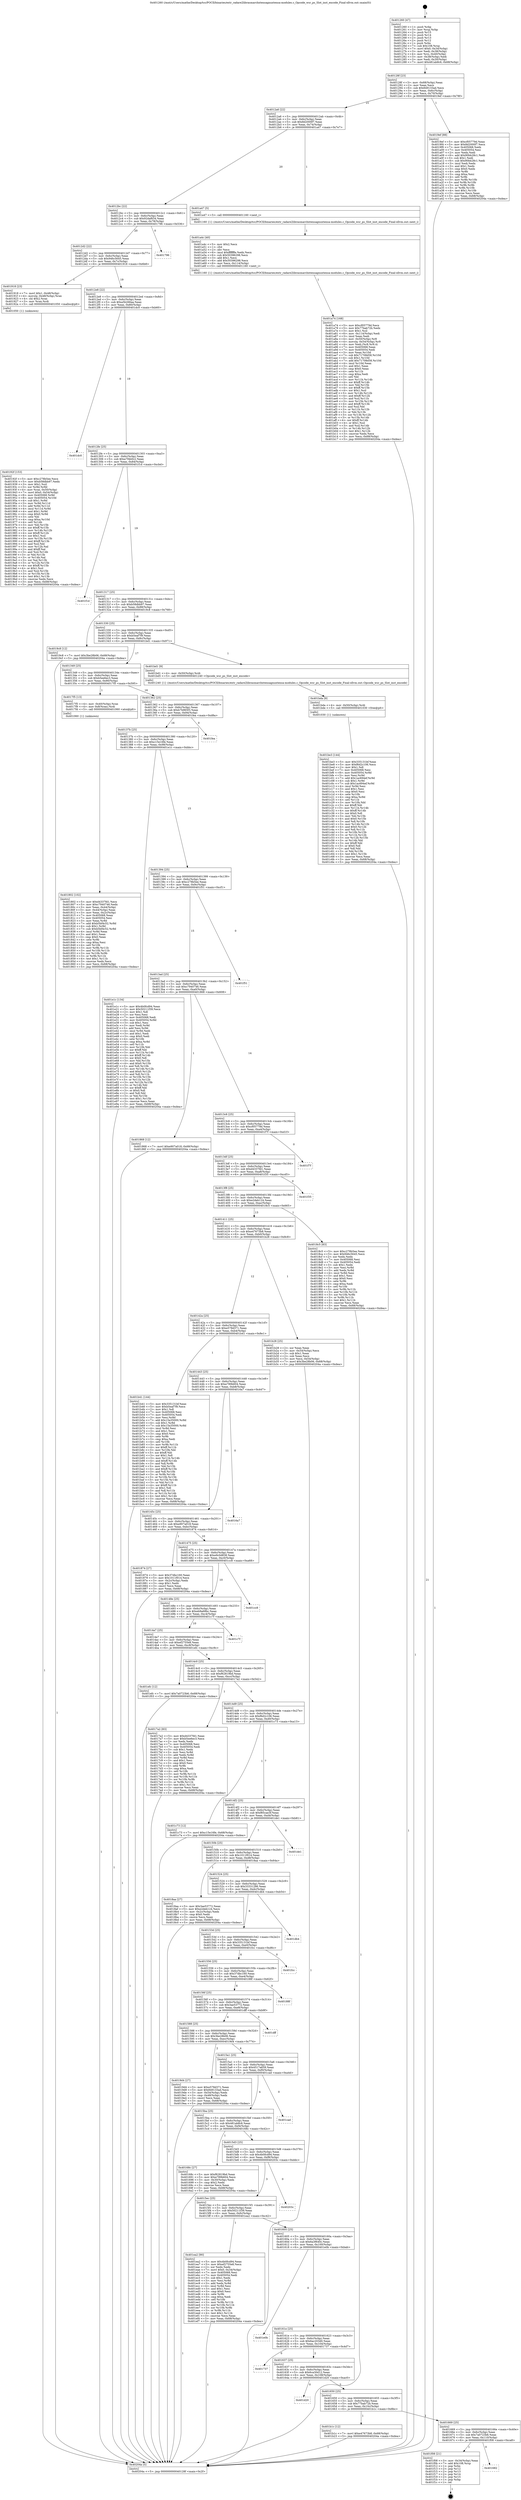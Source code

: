 digraph "0x401260" {
  label = "0x401260 (/mnt/c/Users/mathe/Desktop/tcc/POCII/binaries/extr_radare2librasmarchxtensagnuxtensa-modules.c_Opcode_wsr_ps_Slot_inst_encode_Final-ollvm.out::main(0))"
  labelloc = "t"
  node[shape=record]

  Entry [label="",width=0.3,height=0.3,shape=circle,fillcolor=black,style=filled]
  "0x40128f" [label="{
     0x40128f [23]\l
     | [instrs]\l
     &nbsp;&nbsp;0x40128f \<+3\>: mov -0x68(%rbp),%eax\l
     &nbsp;&nbsp;0x401292 \<+2\>: mov %eax,%ecx\l
     &nbsp;&nbsp;0x401294 \<+6\>: sub $0x849133ad,%ecx\l
     &nbsp;&nbsp;0x40129a \<+3\>: mov %eax,-0x6c(%rbp)\l
     &nbsp;&nbsp;0x40129d \<+3\>: mov %ecx,-0x70(%rbp)\l
     &nbsp;&nbsp;0x4012a0 \<+6\>: je 00000000004019ef \<main+0x78f\>\l
  }"]
  "0x4019ef" [label="{
     0x4019ef [88]\l
     | [instrs]\l
     &nbsp;&nbsp;0x4019ef \<+5\>: mov $0xcf05779d,%eax\l
     &nbsp;&nbsp;0x4019f4 \<+5\>: mov $0x8d2000f7,%ecx\l
     &nbsp;&nbsp;0x4019f9 \<+7\>: mov 0x405068,%edx\l
     &nbsp;&nbsp;0x401a00 \<+7\>: mov 0x405054,%esi\l
     &nbsp;&nbsp;0x401a07 \<+2\>: mov %edx,%edi\l
     &nbsp;&nbsp;0x401a09 \<+6\>: add $0x90bb28c1,%edi\l
     &nbsp;&nbsp;0x401a0f \<+3\>: sub $0x1,%edi\l
     &nbsp;&nbsp;0x401a12 \<+6\>: sub $0x90bb28c1,%edi\l
     &nbsp;&nbsp;0x401a18 \<+3\>: imul %edi,%edx\l
     &nbsp;&nbsp;0x401a1b \<+3\>: and $0x1,%edx\l
     &nbsp;&nbsp;0x401a1e \<+3\>: cmp $0x0,%edx\l
     &nbsp;&nbsp;0x401a21 \<+4\>: sete %r8b\l
     &nbsp;&nbsp;0x401a25 \<+3\>: cmp $0xa,%esi\l
     &nbsp;&nbsp;0x401a28 \<+4\>: setl %r9b\l
     &nbsp;&nbsp;0x401a2c \<+3\>: mov %r8b,%r10b\l
     &nbsp;&nbsp;0x401a2f \<+3\>: and %r9b,%r10b\l
     &nbsp;&nbsp;0x401a32 \<+3\>: xor %r9b,%r8b\l
     &nbsp;&nbsp;0x401a35 \<+3\>: or %r8b,%r10b\l
     &nbsp;&nbsp;0x401a38 \<+4\>: test $0x1,%r10b\l
     &nbsp;&nbsp;0x401a3c \<+3\>: cmovne %ecx,%eax\l
     &nbsp;&nbsp;0x401a3f \<+3\>: mov %eax,-0x68(%rbp)\l
     &nbsp;&nbsp;0x401a42 \<+5\>: jmp 000000000040204a \<main+0xdea\>\l
  }"]
  "0x4012a6" [label="{
     0x4012a6 [22]\l
     | [instrs]\l
     &nbsp;&nbsp;0x4012a6 \<+5\>: jmp 00000000004012ab \<main+0x4b\>\l
     &nbsp;&nbsp;0x4012ab \<+3\>: mov -0x6c(%rbp),%eax\l
     &nbsp;&nbsp;0x4012ae \<+5\>: sub $0x8d2000f7,%eax\l
     &nbsp;&nbsp;0x4012b3 \<+3\>: mov %eax,-0x74(%rbp)\l
     &nbsp;&nbsp;0x4012b6 \<+6\>: je 0000000000401a47 \<main+0x7e7\>\l
  }"]
  Exit [label="",width=0.3,height=0.3,shape=circle,fillcolor=black,style=filled,peripheries=2]
  "0x401a47" [label="{
     0x401a47 [5]\l
     | [instrs]\l
     &nbsp;&nbsp;0x401a47 \<+5\>: call 0000000000401160 \<next_i\>\l
     | [calls]\l
     &nbsp;&nbsp;0x401160 \{1\} (/mnt/c/Users/mathe/Desktop/tcc/POCII/binaries/extr_radare2librasmarchxtensagnuxtensa-modules.c_Opcode_wsr_ps_Slot_inst_encode_Final-ollvm.out::next_i)\l
  }"]
  "0x4012bc" [label="{
     0x4012bc [22]\l
     | [instrs]\l
     &nbsp;&nbsp;0x4012bc \<+5\>: jmp 00000000004012c1 \<main+0x61\>\l
     &nbsp;&nbsp;0x4012c1 \<+3\>: mov -0x6c(%rbp),%eax\l
     &nbsp;&nbsp;0x4012c4 \<+5\>: sub $0x92daf634,%eax\l
     &nbsp;&nbsp;0x4012c9 \<+3\>: mov %eax,-0x78(%rbp)\l
     &nbsp;&nbsp;0x4012cc \<+6\>: je 0000000000401796 \<main+0x536\>\l
  }"]
  "0x401682" [label="{
     0x401682\l
  }", style=dashed]
  "0x401796" [label="{
     0x401796\l
  }", style=dashed]
  "0x4012d2" [label="{
     0x4012d2 [22]\l
     | [instrs]\l
     &nbsp;&nbsp;0x4012d2 \<+5\>: jmp 00000000004012d7 \<main+0x77\>\l
     &nbsp;&nbsp;0x4012d7 \<+3\>: mov -0x6c(%rbp),%eax\l
     &nbsp;&nbsp;0x4012da \<+5\>: sub $0x946c5645,%eax\l
     &nbsp;&nbsp;0x4012df \<+3\>: mov %eax,-0x7c(%rbp)\l
     &nbsp;&nbsp;0x4012e2 \<+6\>: je 0000000000401918 \<main+0x6b8\>\l
  }"]
  "0x401f08" [label="{
     0x401f08 [21]\l
     | [instrs]\l
     &nbsp;&nbsp;0x401f08 \<+3\>: mov -0x34(%rbp),%eax\l
     &nbsp;&nbsp;0x401f0b \<+7\>: add $0x108,%rsp\l
     &nbsp;&nbsp;0x401f12 \<+1\>: pop %rbx\l
     &nbsp;&nbsp;0x401f13 \<+2\>: pop %r12\l
     &nbsp;&nbsp;0x401f15 \<+2\>: pop %r13\l
     &nbsp;&nbsp;0x401f17 \<+2\>: pop %r14\l
     &nbsp;&nbsp;0x401f19 \<+2\>: pop %r15\l
     &nbsp;&nbsp;0x401f1b \<+1\>: pop %rbp\l
     &nbsp;&nbsp;0x401f1c \<+1\>: ret\l
  }"]
  "0x401918" [label="{
     0x401918 [23]\l
     | [instrs]\l
     &nbsp;&nbsp;0x401918 \<+7\>: movl $0x1,-0x48(%rbp)\l
     &nbsp;&nbsp;0x40191f \<+4\>: movslq -0x48(%rbp),%rax\l
     &nbsp;&nbsp;0x401923 \<+4\>: shl $0x2,%rax\l
     &nbsp;&nbsp;0x401927 \<+3\>: mov %rax,%rdi\l
     &nbsp;&nbsp;0x40192a \<+5\>: call 0000000000401050 \<malloc@plt\>\l
     | [calls]\l
     &nbsp;&nbsp;0x401050 \{1\} (unknown)\l
  }"]
  "0x4012e8" [label="{
     0x4012e8 [22]\l
     | [instrs]\l
     &nbsp;&nbsp;0x4012e8 \<+5\>: jmp 00000000004012ed \<main+0x8d\>\l
     &nbsp;&nbsp;0x4012ed \<+3\>: mov -0x6c(%rbp),%eax\l
     &nbsp;&nbsp;0x4012f0 \<+5\>: sub $0xa5b266aa,%eax\l
     &nbsp;&nbsp;0x4012f5 \<+3\>: mov %eax,-0x80(%rbp)\l
     &nbsp;&nbsp;0x4012f8 \<+6\>: je 0000000000401dc0 \<main+0xb60\>\l
  }"]
  "0x401be3" [label="{
     0x401be3 [144]\l
     | [instrs]\l
     &nbsp;&nbsp;0x401be3 \<+5\>: mov $0x335131bf,%eax\l
     &nbsp;&nbsp;0x401be8 \<+5\>: mov $0xf6d2c106,%ecx\l
     &nbsp;&nbsp;0x401bed \<+2\>: mov $0x1,%dl\l
     &nbsp;&nbsp;0x401bef \<+7\>: mov 0x405068,%esi\l
     &nbsp;&nbsp;0x401bf6 \<+8\>: mov 0x405054,%r8d\l
     &nbsp;&nbsp;0x401bfe \<+3\>: mov %esi,%r9d\l
     &nbsp;&nbsp;0x401c01 \<+7\>: add $0x1ac694ef,%r9d\l
     &nbsp;&nbsp;0x401c08 \<+4\>: sub $0x1,%r9d\l
     &nbsp;&nbsp;0x401c0c \<+7\>: sub $0x1ac694ef,%r9d\l
     &nbsp;&nbsp;0x401c13 \<+4\>: imul %r9d,%esi\l
     &nbsp;&nbsp;0x401c17 \<+3\>: and $0x1,%esi\l
     &nbsp;&nbsp;0x401c1a \<+3\>: cmp $0x0,%esi\l
     &nbsp;&nbsp;0x401c1d \<+4\>: sete %r10b\l
     &nbsp;&nbsp;0x401c21 \<+4\>: cmp $0xa,%r8d\l
     &nbsp;&nbsp;0x401c25 \<+4\>: setl %r11b\l
     &nbsp;&nbsp;0x401c29 \<+3\>: mov %r10b,%bl\l
     &nbsp;&nbsp;0x401c2c \<+3\>: xor $0xff,%bl\l
     &nbsp;&nbsp;0x401c2f \<+3\>: mov %r11b,%r14b\l
     &nbsp;&nbsp;0x401c32 \<+4\>: xor $0xff,%r14b\l
     &nbsp;&nbsp;0x401c36 \<+3\>: xor $0x0,%dl\l
     &nbsp;&nbsp;0x401c39 \<+3\>: mov %bl,%r15b\l
     &nbsp;&nbsp;0x401c3c \<+4\>: and $0x0,%r15b\l
     &nbsp;&nbsp;0x401c40 \<+3\>: and %dl,%r10b\l
     &nbsp;&nbsp;0x401c43 \<+3\>: mov %r14b,%r12b\l
     &nbsp;&nbsp;0x401c46 \<+4\>: and $0x0,%r12b\l
     &nbsp;&nbsp;0x401c4a \<+3\>: and %dl,%r11b\l
     &nbsp;&nbsp;0x401c4d \<+3\>: or %r10b,%r15b\l
     &nbsp;&nbsp;0x401c50 \<+3\>: or %r11b,%r12b\l
     &nbsp;&nbsp;0x401c53 \<+3\>: xor %r12b,%r15b\l
     &nbsp;&nbsp;0x401c56 \<+3\>: or %r14b,%bl\l
     &nbsp;&nbsp;0x401c59 \<+3\>: xor $0xff,%bl\l
     &nbsp;&nbsp;0x401c5c \<+3\>: or $0x0,%dl\l
     &nbsp;&nbsp;0x401c5f \<+2\>: and %dl,%bl\l
     &nbsp;&nbsp;0x401c61 \<+3\>: or %bl,%r15b\l
     &nbsp;&nbsp;0x401c64 \<+4\>: test $0x1,%r15b\l
     &nbsp;&nbsp;0x401c68 \<+3\>: cmovne %ecx,%eax\l
     &nbsp;&nbsp;0x401c6b \<+3\>: mov %eax,-0x68(%rbp)\l
     &nbsp;&nbsp;0x401c6e \<+5\>: jmp 000000000040204a \<main+0xdea\>\l
  }"]
  "0x401dc0" [label="{
     0x401dc0\l
  }", style=dashed]
  "0x4012fe" [label="{
     0x4012fe [25]\l
     | [instrs]\l
     &nbsp;&nbsp;0x4012fe \<+5\>: jmp 0000000000401303 \<main+0xa3\>\l
     &nbsp;&nbsp;0x401303 \<+3\>: mov -0x6c(%rbp),%eax\l
     &nbsp;&nbsp;0x401306 \<+5\>: sub $0xa7f4b0c2,%eax\l
     &nbsp;&nbsp;0x40130b \<+6\>: mov %eax,-0x84(%rbp)\l
     &nbsp;&nbsp;0x401311 \<+6\>: je 0000000000401f1d \<main+0xcbd\>\l
  }"]
  "0x401bda" [label="{
     0x401bda [9]\l
     | [instrs]\l
     &nbsp;&nbsp;0x401bda \<+4\>: mov -0x50(%rbp),%rdi\l
     &nbsp;&nbsp;0x401bde \<+5\>: call 0000000000401030 \<free@plt\>\l
     | [calls]\l
     &nbsp;&nbsp;0x401030 \{1\} (unknown)\l
  }"]
  "0x401f1d" [label="{
     0x401f1d\l
  }", style=dashed]
  "0x401317" [label="{
     0x401317 [25]\l
     | [instrs]\l
     &nbsp;&nbsp;0x401317 \<+5\>: jmp 000000000040131c \<main+0xbc\>\l
     &nbsp;&nbsp;0x40131c \<+3\>: mov -0x6c(%rbp),%eax\l
     &nbsp;&nbsp;0x40131f \<+5\>: sub $0xb58dbb97,%eax\l
     &nbsp;&nbsp;0x401324 \<+6\>: mov %eax,-0x88(%rbp)\l
     &nbsp;&nbsp;0x40132a \<+6\>: je 00000000004019c8 \<main+0x768\>\l
  }"]
  "0x401669" [label="{
     0x401669 [25]\l
     | [instrs]\l
     &nbsp;&nbsp;0x401669 \<+5\>: jmp 000000000040166e \<main+0x40e\>\l
     &nbsp;&nbsp;0x40166e \<+3\>: mov -0x6c(%rbp),%eax\l
     &nbsp;&nbsp;0x401671 \<+5\>: sub $0x7a0723b6,%eax\l
     &nbsp;&nbsp;0x401676 \<+6\>: mov %eax,-0x110(%rbp)\l
     &nbsp;&nbsp;0x40167c \<+6\>: je 0000000000401f08 \<main+0xca8\>\l
  }"]
  "0x4019c8" [label="{
     0x4019c8 [12]\l
     | [instrs]\l
     &nbsp;&nbsp;0x4019c8 \<+7\>: movl $0x3be28b06,-0x68(%rbp)\l
     &nbsp;&nbsp;0x4019cf \<+5\>: jmp 000000000040204a \<main+0xdea\>\l
  }"]
  "0x401330" [label="{
     0x401330 [25]\l
     | [instrs]\l
     &nbsp;&nbsp;0x401330 \<+5\>: jmp 0000000000401335 \<main+0xd5\>\l
     &nbsp;&nbsp;0x401335 \<+3\>: mov -0x6c(%rbp),%eax\l
     &nbsp;&nbsp;0x401338 \<+5\>: sub $0xb5eaf7f9,%eax\l
     &nbsp;&nbsp;0x40133d \<+6\>: mov %eax,-0x8c(%rbp)\l
     &nbsp;&nbsp;0x401343 \<+6\>: je 0000000000401bd1 \<main+0x971\>\l
  }"]
  "0x401b1c" [label="{
     0x401b1c [12]\l
     | [instrs]\l
     &nbsp;&nbsp;0x401b1c \<+7\>: movl $0xe47673b8,-0x68(%rbp)\l
     &nbsp;&nbsp;0x401b23 \<+5\>: jmp 000000000040204a \<main+0xdea\>\l
  }"]
  "0x401bd1" [label="{
     0x401bd1 [9]\l
     | [instrs]\l
     &nbsp;&nbsp;0x401bd1 \<+4\>: mov -0x50(%rbp),%rdi\l
     &nbsp;&nbsp;0x401bd5 \<+5\>: call 0000000000401240 \<Opcode_wsr_ps_Slot_inst_encode\>\l
     | [calls]\l
     &nbsp;&nbsp;0x401240 \{1\} (/mnt/c/Users/mathe/Desktop/tcc/POCII/binaries/extr_radare2librasmarchxtensagnuxtensa-modules.c_Opcode_wsr_ps_Slot_inst_encode_Final-ollvm.out::Opcode_wsr_ps_Slot_inst_encode)\l
  }"]
  "0x401349" [label="{
     0x401349 [25]\l
     | [instrs]\l
     &nbsp;&nbsp;0x401349 \<+5\>: jmp 000000000040134e \<main+0xee\>\l
     &nbsp;&nbsp;0x40134e \<+3\>: mov -0x6c(%rbp),%eax\l
     &nbsp;&nbsp;0x401351 \<+5\>: sub $0xb5ee6ec3,%eax\l
     &nbsp;&nbsp;0x401356 \<+6\>: mov %eax,-0x90(%rbp)\l
     &nbsp;&nbsp;0x40135c \<+6\>: je 00000000004017f5 \<main+0x595\>\l
  }"]
  "0x401650" [label="{
     0x401650 [25]\l
     | [instrs]\l
     &nbsp;&nbsp;0x401650 \<+5\>: jmp 0000000000401655 \<main+0x3f5\>\l
     &nbsp;&nbsp;0x401655 \<+3\>: mov -0x6c(%rbp),%eax\l
     &nbsp;&nbsp;0x401658 \<+5\>: sub $0x77bab72b,%eax\l
     &nbsp;&nbsp;0x40165d \<+6\>: mov %eax,-0x10c(%rbp)\l
     &nbsp;&nbsp;0x401663 \<+6\>: je 0000000000401b1c \<main+0x8bc\>\l
  }"]
  "0x4017f5" [label="{
     0x4017f5 [13]\l
     | [instrs]\l
     &nbsp;&nbsp;0x4017f5 \<+4\>: mov -0x40(%rbp),%rax\l
     &nbsp;&nbsp;0x4017f9 \<+4\>: mov 0x8(%rax),%rdi\l
     &nbsp;&nbsp;0x4017fd \<+5\>: call 0000000000401060 \<atoi@plt\>\l
     | [calls]\l
     &nbsp;&nbsp;0x401060 \{1\} (unknown)\l
  }"]
  "0x401362" [label="{
     0x401362 [25]\l
     | [instrs]\l
     &nbsp;&nbsp;0x401362 \<+5\>: jmp 0000000000401367 \<main+0x107\>\l
     &nbsp;&nbsp;0x401367 \<+3\>: mov -0x6c(%rbp),%eax\l
     &nbsp;&nbsp;0x40136a \<+5\>: sub $0xb7b965f3,%eax\l
     &nbsp;&nbsp;0x40136f \<+6\>: mov %eax,-0x94(%rbp)\l
     &nbsp;&nbsp;0x401375 \<+6\>: je 0000000000401fea \<main+0xd8a\>\l
  }"]
  "0x401d20" [label="{
     0x401d20\l
  }", style=dashed]
  "0x401fea" [label="{
     0x401fea\l
  }", style=dashed]
  "0x40137b" [label="{
     0x40137b [25]\l
     | [instrs]\l
     &nbsp;&nbsp;0x40137b \<+5\>: jmp 0000000000401380 \<main+0x120\>\l
     &nbsp;&nbsp;0x401380 \<+3\>: mov -0x6c(%rbp),%eax\l
     &nbsp;&nbsp;0x401383 \<+5\>: sub $0xc15e16fe,%eax\l
     &nbsp;&nbsp;0x401388 \<+6\>: mov %eax,-0x98(%rbp)\l
     &nbsp;&nbsp;0x40138e \<+6\>: je 0000000000401e1c \<main+0xbbc\>\l
  }"]
  "0x401637" [label="{
     0x401637 [25]\l
     | [instrs]\l
     &nbsp;&nbsp;0x401637 \<+5\>: jmp 000000000040163c \<main+0x3dc\>\l
     &nbsp;&nbsp;0x40163c \<+3\>: mov -0x6c(%rbp),%eax\l
     &nbsp;&nbsp;0x40163f \<+5\>: sub $0x6ca30d12,%eax\l
     &nbsp;&nbsp;0x401644 \<+6\>: mov %eax,-0x108(%rbp)\l
     &nbsp;&nbsp;0x40164a \<+6\>: je 0000000000401d20 \<main+0xac0\>\l
  }"]
  "0x401e1c" [label="{
     0x401e1c [134]\l
     | [instrs]\l
     &nbsp;&nbsp;0x401e1c \<+5\>: mov $0x4b0fcd94,%eax\l
     &nbsp;&nbsp;0x401e21 \<+5\>: mov $0x50211f39,%ecx\l
     &nbsp;&nbsp;0x401e26 \<+2\>: mov $0x1,%dl\l
     &nbsp;&nbsp;0x401e28 \<+2\>: xor %esi,%esi\l
     &nbsp;&nbsp;0x401e2a \<+7\>: mov 0x405068,%edi\l
     &nbsp;&nbsp;0x401e31 \<+8\>: mov 0x405054,%r8d\l
     &nbsp;&nbsp;0x401e39 \<+3\>: sub $0x1,%esi\l
     &nbsp;&nbsp;0x401e3c \<+3\>: mov %edi,%r9d\l
     &nbsp;&nbsp;0x401e3f \<+3\>: add %esi,%r9d\l
     &nbsp;&nbsp;0x401e42 \<+4\>: imul %r9d,%edi\l
     &nbsp;&nbsp;0x401e46 \<+3\>: and $0x1,%edi\l
     &nbsp;&nbsp;0x401e49 \<+3\>: cmp $0x0,%edi\l
     &nbsp;&nbsp;0x401e4c \<+4\>: sete %r10b\l
     &nbsp;&nbsp;0x401e50 \<+4\>: cmp $0xa,%r8d\l
     &nbsp;&nbsp;0x401e54 \<+4\>: setl %r11b\l
     &nbsp;&nbsp;0x401e58 \<+3\>: mov %r10b,%bl\l
     &nbsp;&nbsp;0x401e5b \<+3\>: xor $0xff,%bl\l
     &nbsp;&nbsp;0x401e5e \<+3\>: mov %r11b,%r14b\l
     &nbsp;&nbsp;0x401e61 \<+4\>: xor $0xff,%r14b\l
     &nbsp;&nbsp;0x401e65 \<+3\>: xor $0x0,%dl\l
     &nbsp;&nbsp;0x401e68 \<+3\>: mov %bl,%r15b\l
     &nbsp;&nbsp;0x401e6b \<+4\>: and $0x0,%r15b\l
     &nbsp;&nbsp;0x401e6f \<+3\>: and %dl,%r10b\l
     &nbsp;&nbsp;0x401e72 \<+3\>: mov %r14b,%r12b\l
     &nbsp;&nbsp;0x401e75 \<+4\>: and $0x0,%r12b\l
     &nbsp;&nbsp;0x401e79 \<+3\>: and %dl,%r11b\l
     &nbsp;&nbsp;0x401e7c \<+3\>: or %r10b,%r15b\l
     &nbsp;&nbsp;0x401e7f \<+3\>: or %r11b,%r12b\l
     &nbsp;&nbsp;0x401e82 \<+3\>: xor %r12b,%r15b\l
     &nbsp;&nbsp;0x401e85 \<+3\>: or %r14b,%bl\l
     &nbsp;&nbsp;0x401e88 \<+3\>: xor $0xff,%bl\l
     &nbsp;&nbsp;0x401e8b \<+3\>: or $0x0,%dl\l
     &nbsp;&nbsp;0x401e8e \<+2\>: and %dl,%bl\l
     &nbsp;&nbsp;0x401e90 \<+3\>: or %bl,%r15b\l
     &nbsp;&nbsp;0x401e93 \<+4\>: test $0x1,%r15b\l
     &nbsp;&nbsp;0x401e97 \<+3\>: cmovne %ecx,%eax\l
     &nbsp;&nbsp;0x401e9a \<+3\>: mov %eax,-0x68(%rbp)\l
     &nbsp;&nbsp;0x401e9d \<+5\>: jmp 000000000040204a \<main+0xdea\>\l
  }"]
  "0x401394" [label="{
     0x401394 [25]\l
     | [instrs]\l
     &nbsp;&nbsp;0x401394 \<+5\>: jmp 0000000000401399 \<main+0x139\>\l
     &nbsp;&nbsp;0x401399 \<+3\>: mov -0x6c(%rbp),%eax\l
     &nbsp;&nbsp;0x40139c \<+5\>: sub $0xc278b5ee,%eax\l
     &nbsp;&nbsp;0x4013a1 \<+6\>: mov %eax,-0x9c(%rbp)\l
     &nbsp;&nbsp;0x4013a7 \<+6\>: je 0000000000401f51 \<main+0xcf1\>\l
  }"]
  "0x401737" [label="{
     0x401737\l
  }", style=dashed]
  "0x401f51" [label="{
     0x401f51\l
  }", style=dashed]
  "0x4013ad" [label="{
     0x4013ad [25]\l
     | [instrs]\l
     &nbsp;&nbsp;0x4013ad \<+5\>: jmp 00000000004013b2 \<main+0x152\>\l
     &nbsp;&nbsp;0x4013b2 \<+3\>: mov -0x6c(%rbp),%eax\l
     &nbsp;&nbsp;0x4013b5 \<+5\>: sub $0xc7940746,%eax\l
     &nbsp;&nbsp;0x4013ba \<+6\>: mov %eax,-0xa0(%rbp)\l
     &nbsp;&nbsp;0x4013c0 \<+6\>: je 0000000000401868 \<main+0x608\>\l
  }"]
  "0x40161e" [label="{
     0x40161e [25]\l
     | [instrs]\l
     &nbsp;&nbsp;0x40161e \<+5\>: jmp 0000000000401623 \<main+0x3c3\>\l
     &nbsp;&nbsp;0x401623 \<+3\>: mov -0x6c(%rbp),%eax\l
     &nbsp;&nbsp;0x401626 \<+5\>: sub $0x6ac203d0,%eax\l
     &nbsp;&nbsp;0x40162b \<+6\>: mov %eax,-0x104(%rbp)\l
     &nbsp;&nbsp;0x401631 \<+6\>: je 0000000000401737 \<main+0x4d7\>\l
  }"]
  "0x401868" [label="{
     0x401868 [12]\l
     | [instrs]\l
     &nbsp;&nbsp;0x401868 \<+7\>: movl $0xe907a018,-0x68(%rbp)\l
     &nbsp;&nbsp;0x40186f \<+5\>: jmp 000000000040204a \<main+0xdea\>\l
  }"]
  "0x4013c6" [label="{
     0x4013c6 [25]\l
     | [instrs]\l
     &nbsp;&nbsp;0x4013c6 \<+5\>: jmp 00000000004013cb \<main+0x16b\>\l
     &nbsp;&nbsp;0x4013cb \<+3\>: mov -0x6c(%rbp),%eax\l
     &nbsp;&nbsp;0x4013ce \<+5\>: sub $0xcf05779d,%eax\l
     &nbsp;&nbsp;0x4013d3 \<+6\>: mov %eax,-0xa4(%rbp)\l
     &nbsp;&nbsp;0x4013d9 \<+6\>: je 0000000000401f7f \<main+0xd1f\>\l
  }"]
  "0x401e0b" [label="{
     0x401e0b\l
  }", style=dashed]
  "0x401f7f" [label="{
     0x401f7f\l
  }", style=dashed]
  "0x4013df" [label="{
     0x4013df [25]\l
     | [instrs]\l
     &nbsp;&nbsp;0x4013df \<+5\>: jmp 00000000004013e4 \<main+0x184\>\l
     &nbsp;&nbsp;0x4013e4 \<+3\>: mov -0x6c(%rbp),%eax\l
     &nbsp;&nbsp;0x4013e7 \<+5\>: sub $0xd4337fd1,%eax\l
     &nbsp;&nbsp;0x4013ec \<+6\>: mov %eax,-0xa8(%rbp)\l
     &nbsp;&nbsp;0x4013f2 \<+6\>: je 0000000000401f35 \<main+0xcd5\>\l
  }"]
  "0x401605" [label="{
     0x401605 [25]\l
     | [instrs]\l
     &nbsp;&nbsp;0x401605 \<+5\>: jmp 000000000040160a \<main+0x3aa\>\l
     &nbsp;&nbsp;0x40160a \<+3\>: mov -0x6c(%rbp),%eax\l
     &nbsp;&nbsp;0x40160d \<+5\>: sub $0x6a3f640c,%eax\l
     &nbsp;&nbsp;0x401612 \<+6\>: mov %eax,-0x100(%rbp)\l
     &nbsp;&nbsp;0x401618 \<+6\>: je 0000000000401e0b \<main+0xbab\>\l
  }"]
  "0x401f35" [label="{
     0x401f35\l
  }", style=dashed]
  "0x4013f8" [label="{
     0x4013f8 [25]\l
     | [instrs]\l
     &nbsp;&nbsp;0x4013f8 \<+5\>: jmp 00000000004013fd \<main+0x19d\>\l
     &nbsp;&nbsp;0x4013fd \<+3\>: mov -0x6c(%rbp),%eax\l
     &nbsp;&nbsp;0x401400 \<+5\>: sub $0xe2deb124,%eax\l
     &nbsp;&nbsp;0x401405 \<+6\>: mov %eax,-0xac(%rbp)\l
     &nbsp;&nbsp;0x40140b \<+6\>: je 00000000004018c5 \<main+0x665\>\l
  }"]
  "0x401ea2" [label="{
     0x401ea2 [90]\l
     | [instrs]\l
     &nbsp;&nbsp;0x401ea2 \<+5\>: mov $0x4b0fcd94,%eax\l
     &nbsp;&nbsp;0x401ea7 \<+5\>: mov $0xef2755e8,%ecx\l
     &nbsp;&nbsp;0x401eac \<+2\>: xor %edx,%edx\l
     &nbsp;&nbsp;0x401eae \<+7\>: movl $0x0,-0x34(%rbp)\l
     &nbsp;&nbsp;0x401eb5 \<+7\>: mov 0x405068,%esi\l
     &nbsp;&nbsp;0x401ebc \<+7\>: mov 0x405054,%edi\l
     &nbsp;&nbsp;0x401ec3 \<+3\>: sub $0x1,%edx\l
     &nbsp;&nbsp;0x401ec6 \<+3\>: mov %esi,%r8d\l
     &nbsp;&nbsp;0x401ec9 \<+3\>: add %edx,%r8d\l
     &nbsp;&nbsp;0x401ecc \<+4\>: imul %r8d,%esi\l
     &nbsp;&nbsp;0x401ed0 \<+3\>: and $0x1,%esi\l
     &nbsp;&nbsp;0x401ed3 \<+3\>: cmp $0x0,%esi\l
     &nbsp;&nbsp;0x401ed6 \<+4\>: sete %r9b\l
     &nbsp;&nbsp;0x401eda \<+3\>: cmp $0xa,%edi\l
     &nbsp;&nbsp;0x401edd \<+4\>: setl %r10b\l
     &nbsp;&nbsp;0x401ee1 \<+3\>: mov %r9b,%r11b\l
     &nbsp;&nbsp;0x401ee4 \<+3\>: and %r10b,%r11b\l
     &nbsp;&nbsp;0x401ee7 \<+3\>: xor %r10b,%r9b\l
     &nbsp;&nbsp;0x401eea \<+3\>: or %r9b,%r11b\l
     &nbsp;&nbsp;0x401eed \<+4\>: test $0x1,%r11b\l
     &nbsp;&nbsp;0x401ef1 \<+3\>: cmovne %ecx,%eax\l
     &nbsp;&nbsp;0x401ef4 \<+3\>: mov %eax,-0x68(%rbp)\l
     &nbsp;&nbsp;0x401ef7 \<+5\>: jmp 000000000040204a \<main+0xdea\>\l
  }"]
  "0x4018c5" [label="{
     0x4018c5 [83]\l
     | [instrs]\l
     &nbsp;&nbsp;0x4018c5 \<+5\>: mov $0xc278b5ee,%eax\l
     &nbsp;&nbsp;0x4018ca \<+5\>: mov $0x946c5645,%ecx\l
     &nbsp;&nbsp;0x4018cf \<+2\>: xor %edx,%edx\l
     &nbsp;&nbsp;0x4018d1 \<+7\>: mov 0x405068,%esi\l
     &nbsp;&nbsp;0x4018d8 \<+7\>: mov 0x405054,%edi\l
     &nbsp;&nbsp;0x4018df \<+3\>: sub $0x1,%edx\l
     &nbsp;&nbsp;0x4018e2 \<+3\>: mov %esi,%r8d\l
     &nbsp;&nbsp;0x4018e5 \<+3\>: add %edx,%r8d\l
     &nbsp;&nbsp;0x4018e8 \<+4\>: imul %r8d,%esi\l
     &nbsp;&nbsp;0x4018ec \<+3\>: and $0x1,%esi\l
     &nbsp;&nbsp;0x4018ef \<+3\>: cmp $0x0,%esi\l
     &nbsp;&nbsp;0x4018f2 \<+4\>: sete %r9b\l
     &nbsp;&nbsp;0x4018f6 \<+3\>: cmp $0xa,%edi\l
     &nbsp;&nbsp;0x4018f9 \<+4\>: setl %r10b\l
     &nbsp;&nbsp;0x4018fd \<+3\>: mov %r9b,%r11b\l
     &nbsp;&nbsp;0x401900 \<+3\>: and %r10b,%r11b\l
     &nbsp;&nbsp;0x401903 \<+3\>: xor %r10b,%r9b\l
     &nbsp;&nbsp;0x401906 \<+3\>: or %r9b,%r11b\l
     &nbsp;&nbsp;0x401909 \<+4\>: test $0x1,%r11b\l
     &nbsp;&nbsp;0x40190d \<+3\>: cmovne %ecx,%eax\l
     &nbsp;&nbsp;0x401910 \<+3\>: mov %eax,-0x68(%rbp)\l
     &nbsp;&nbsp;0x401913 \<+5\>: jmp 000000000040204a \<main+0xdea\>\l
  }"]
  "0x401411" [label="{
     0x401411 [25]\l
     | [instrs]\l
     &nbsp;&nbsp;0x401411 \<+5\>: jmp 0000000000401416 \<main+0x1b6\>\l
     &nbsp;&nbsp;0x401416 \<+3\>: mov -0x6c(%rbp),%eax\l
     &nbsp;&nbsp;0x401419 \<+5\>: sub $0xe47673b8,%eax\l
     &nbsp;&nbsp;0x40141e \<+6\>: mov %eax,-0xb0(%rbp)\l
     &nbsp;&nbsp;0x401424 \<+6\>: je 0000000000401b28 \<main+0x8c8\>\l
  }"]
  "0x4015ec" [label="{
     0x4015ec [25]\l
     | [instrs]\l
     &nbsp;&nbsp;0x4015ec \<+5\>: jmp 00000000004015f1 \<main+0x391\>\l
     &nbsp;&nbsp;0x4015f1 \<+3\>: mov -0x6c(%rbp),%eax\l
     &nbsp;&nbsp;0x4015f4 \<+5\>: sub $0x50211f39,%eax\l
     &nbsp;&nbsp;0x4015f9 \<+6\>: mov %eax,-0xfc(%rbp)\l
     &nbsp;&nbsp;0x4015ff \<+6\>: je 0000000000401ea2 \<main+0xc42\>\l
  }"]
  "0x401b28" [label="{
     0x401b28 [25]\l
     | [instrs]\l
     &nbsp;&nbsp;0x401b28 \<+2\>: xor %eax,%eax\l
     &nbsp;&nbsp;0x401b2a \<+3\>: mov -0x54(%rbp),%ecx\l
     &nbsp;&nbsp;0x401b2d \<+3\>: sub $0x1,%eax\l
     &nbsp;&nbsp;0x401b30 \<+2\>: sub %eax,%ecx\l
     &nbsp;&nbsp;0x401b32 \<+3\>: mov %ecx,-0x54(%rbp)\l
     &nbsp;&nbsp;0x401b35 \<+7\>: movl $0x3be28b06,-0x68(%rbp)\l
     &nbsp;&nbsp;0x401b3c \<+5\>: jmp 000000000040204a \<main+0xdea\>\l
  }"]
  "0x40142a" [label="{
     0x40142a [25]\l
     | [instrs]\l
     &nbsp;&nbsp;0x40142a \<+5\>: jmp 000000000040142f \<main+0x1cf\>\l
     &nbsp;&nbsp;0x40142f \<+3\>: mov -0x6c(%rbp),%eax\l
     &nbsp;&nbsp;0x401432 \<+5\>: sub $0xe578d371,%eax\l
     &nbsp;&nbsp;0x401437 \<+6\>: mov %eax,-0xb4(%rbp)\l
     &nbsp;&nbsp;0x40143d \<+6\>: je 0000000000401b41 \<main+0x8e1\>\l
  }"]
  "0x40203c" [label="{
     0x40203c\l
  }", style=dashed]
  "0x401b41" [label="{
     0x401b41 [144]\l
     | [instrs]\l
     &nbsp;&nbsp;0x401b41 \<+5\>: mov $0x335131bf,%eax\l
     &nbsp;&nbsp;0x401b46 \<+5\>: mov $0xb5eaf7f9,%ecx\l
     &nbsp;&nbsp;0x401b4b \<+2\>: mov $0x1,%dl\l
     &nbsp;&nbsp;0x401b4d \<+7\>: mov 0x405068,%esi\l
     &nbsp;&nbsp;0x401b54 \<+7\>: mov 0x405054,%edi\l
     &nbsp;&nbsp;0x401b5b \<+3\>: mov %esi,%r8d\l
     &nbsp;&nbsp;0x401b5e \<+7\>: add $0x15a35000,%r8d\l
     &nbsp;&nbsp;0x401b65 \<+4\>: sub $0x1,%r8d\l
     &nbsp;&nbsp;0x401b69 \<+7\>: sub $0x15a35000,%r8d\l
     &nbsp;&nbsp;0x401b70 \<+4\>: imul %r8d,%esi\l
     &nbsp;&nbsp;0x401b74 \<+3\>: and $0x1,%esi\l
     &nbsp;&nbsp;0x401b77 \<+3\>: cmp $0x0,%esi\l
     &nbsp;&nbsp;0x401b7a \<+4\>: sete %r9b\l
     &nbsp;&nbsp;0x401b7e \<+3\>: cmp $0xa,%edi\l
     &nbsp;&nbsp;0x401b81 \<+4\>: setl %r10b\l
     &nbsp;&nbsp;0x401b85 \<+3\>: mov %r9b,%r11b\l
     &nbsp;&nbsp;0x401b88 \<+4\>: xor $0xff,%r11b\l
     &nbsp;&nbsp;0x401b8c \<+3\>: mov %r10b,%bl\l
     &nbsp;&nbsp;0x401b8f \<+3\>: xor $0xff,%bl\l
     &nbsp;&nbsp;0x401b92 \<+3\>: xor $0x1,%dl\l
     &nbsp;&nbsp;0x401b95 \<+3\>: mov %r11b,%r14b\l
     &nbsp;&nbsp;0x401b98 \<+4\>: and $0xff,%r14b\l
     &nbsp;&nbsp;0x401b9c \<+3\>: and %dl,%r9b\l
     &nbsp;&nbsp;0x401b9f \<+3\>: mov %bl,%r15b\l
     &nbsp;&nbsp;0x401ba2 \<+4\>: and $0xff,%r15b\l
     &nbsp;&nbsp;0x401ba6 \<+3\>: and %dl,%r10b\l
     &nbsp;&nbsp;0x401ba9 \<+3\>: or %r9b,%r14b\l
     &nbsp;&nbsp;0x401bac \<+3\>: or %r10b,%r15b\l
     &nbsp;&nbsp;0x401baf \<+3\>: xor %r15b,%r14b\l
     &nbsp;&nbsp;0x401bb2 \<+3\>: or %bl,%r11b\l
     &nbsp;&nbsp;0x401bb5 \<+4\>: xor $0xff,%r11b\l
     &nbsp;&nbsp;0x401bb9 \<+3\>: or $0x1,%dl\l
     &nbsp;&nbsp;0x401bbc \<+3\>: and %dl,%r11b\l
     &nbsp;&nbsp;0x401bbf \<+3\>: or %r11b,%r14b\l
     &nbsp;&nbsp;0x401bc2 \<+4\>: test $0x1,%r14b\l
     &nbsp;&nbsp;0x401bc6 \<+3\>: cmovne %ecx,%eax\l
     &nbsp;&nbsp;0x401bc9 \<+3\>: mov %eax,-0x68(%rbp)\l
     &nbsp;&nbsp;0x401bcc \<+5\>: jmp 000000000040204a \<main+0xdea\>\l
  }"]
  "0x401443" [label="{
     0x401443 [25]\l
     | [instrs]\l
     &nbsp;&nbsp;0x401443 \<+5\>: jmp 0000000000401448 \<main+0x1e8\>\l
     &nbsp;&nbsp;0x401448 \<+3\>: mov -0x6c(%rbp),%eax\l
     &nbsp;&nbsp;0x40144b \<+5\>: sub $0xe789b604,%eax\l
     &nbsp;&nbsp;0x401450 \<+6\>: mov %eax,-0xb8(%rbp)\l
     &nbsp;&nbsp;0x401456 \<+6\>: je 00000000004016a7 \<main+0x447\>\l
  }"]
  "0x401a74" [label="{
     0x401a74 [168]\l
     | [instrs]\l
     &nbsp;&nbsp;0x401a74 \<+5\>: mov $0xcf05779d,%ecx\l
     &nbsp;&nbsp;0x401a79 \<+5\>: mov $0x77bab72b,%edx\l
     &nbsp;&nbsp;0x401a7e \<+3\>: mov $0x1,%sil\l
     &nbsp;&nbsp;0x401a81 \<+6\>: mov -0x114(%rbp),%edi\l
     &nbsp;&nbsp;0x401a87 \<+3\>: imul %eax,%edi\l
     &nbsp;&nbsp;0x401a8a \<+4\>: mov -0x50(%rbp),%r8\l
     &nbsp;&nbsp;0x401a8e \<+4\>: movslq -0x54(%rbp),%r9\l
     &nbsp;&nbsp;0x401a92 \<+4\>: mov %edi,(%r8,%r9,4)\l
     &nbsp;&nbsp;0x401a96 \<+7\>: mov 0x405068,%eax\l
     &nbsp;&nbsp;0x401a9d \<+7\>: mov 0x405054,%edi\l
     &nbsp;&nbsp;0x401aa4 \<+3\>: mov %eax,%r10d\l
     &nbsp;&nbsp;0x401aa7 \<+7\>: sub $0x71708d58,%r10d\l
     &nbsp;&nbsp;0x401aae \<+4\>: sub $0x1,%r10d\l
     &nbsp;&nbsp;0x401ab2 \<+7\>: add $0x71708d58,%r10d\l
     &nbsp;&nbsp;0x401ab9 \<+4\>: imul %r10d,%eax\l
     &nbsp;&nbsp;0x401abd \<+3\>: and $0x1,%eax\l
     &nbsp;&nbsp;0x401ac0 \<+3\>: cmp $0x0,%eax\l
     &nbsp;&nbsp;0x401ac3 \<+4\>: sete %r11b\l
     &nbsp;&nbsp;0x401ac7 \<+3\>: cmp $0xa,%edi\l
     &nbsp;&nbsp;0x401aca \<+3\>: setl %bl\l
     &nbsp;&nbsp;0x401acd \<+3\>: mov %r11b,%r14b\l
     &nbsp;&nbsp;0x401ad0 \<+4\>: xor $0xff,%r14b\l
     &nbsp;&nbsp;0x401ad4 \<+3\>: mov %bl,%r15b\l
     &nbsp;&nbsp;0x401ad7 \<+4\>: xor $0xff,%r15b\l
     &nbsp;&nbsp;0x401adb \<+4\>: xor $0x1,%sil\l
     &nbsp;&nbsp;0x401adf \<+3\>: mov %r14b,%r12b\l
     &nbsp;&nbsp;0x401ae2 \<+4\>: and $0xff,%r12b\l
     &nbsp;&nbsp;0x401ae6 \<+3\>: and %sil,%r11b\l
     &nbsp;&nbsp;0x401ae9 \<+3\>: mov %r15b,%r13b\l
     &nbsp;&nbsp;0x401aec \<+4\>: and $0xff,%r13b\l
     &nbsp;&nbsp;0x401af0 \<+3\>: and %sil,%bl\l
     &nbsp;&nbsp;0x401af3 \<+3\>: or %r11b,%r12b\l
     &nbsp;&nbsp;0x401af6 \<+3\>: or %bl,%r13b\l
     &nbsp;&nbsp;0x401af9 \<+3\>: xor %r13b,%r12b\l
     &nbsp;&nbsp;0x401afc \<+3\>: or %r15b,%r14b\l
     &nbsp;&nbsp;0x401aff \<+4\>: xor $0xff,%r14b\l
     &nbsp;&nbsp;0x401b03 \<+4\>: or $0x1,%sil\l
     &nbsp;&nbsp;0x401b07 \<+3\>: and %sil,%r14b\l
     &nbsp;&nbsp;0x401b0a \<+3\>: or %r14b,%r12b\l
     &nbsp;&nbsp;0x401b0d \<+4\>: test $0x1,%r12b\l
     &nbsp;&nbsp;0x401b11 \<+3\>: cmovne %edx,%ecx\l
     &nbsp;&nbsp;0x401b14 \<+3\>: mov %ecx,-0x68(%rbp)\l
     &nbsp;&nbsp;0x401b17 \<+5\>: jmp 000000000040204a \<main+0xdea\>\l
  }"]
  "0x4016a7" [label="{
     0x4016a7\l
  }", style=dashed]
  "0x40145c" [label="{
     0x40145c [25]\l
     | [instrs]\l
     &nbsp;&nbsp;0x40145c \<+5\>: jmp 0000000000401461 \<main+0x201\>\l
     &nbsp;&nbsp;0x401461 \<+3\>: mov -0x6c(%rbp),%eax\l
     &nbsp;&nbsp;0x401464 \<+5\>: sub $0xe907a018,%eax\l
     &nbsp;&nbsp;0x401469 \<+6\>: mov %eax,-0xbc(%rbp)\l
     &nbsp;&nbsp;0x40146f \<+6\>: je 0000000000401874 \<main+0x614\>\l
  }"]
  "0x401a4c" [label="{
     0x401a4c [40]\l
     | [instrs]\l
     &nbsp;&nbsp;0x401a4c \<+5\>: mov $0x2,%ecx\l
     &nbsp;&nbsp;0x401a51 \<+1\>: cltd\l
     &nbsp;&nbsp;0x401a52 \<+2\>: idiv %ecx\l
     &nbsp;&nbsp;0x401a54 \<+6\>: imul $0xfffffffe,%edx,%ecx\l
     &nbsp;&nbsp;0x401a5a \<+6\>: sub $0x50396298,%ecx\l
     &nbsp;&nbsp;0x401a60 \<+3\>: add $0x1,%ecx\l
     &nbsp;&nbsp;0x401a63 \<+6\>: add $0x50396298,%ecx\l
     &nbsp;&nbsp;0x401a69 \<+6\>: mov %ecx,-0x114(%rbp)\l
     &nbsp;&nbsp;0x401a6f \<+5\>: call 0000000000401160 \<next_i\>\l
     | [calls]\l
     &nbsp;&nbsp;0x401160 \{1\} (/mnt/c/Users/mathe/Desktop/tcc/POCII/binaries/extr_radare2librasmarchxtensagnuxtensa-modules.c_Opcode_wsr_ps_Slot_inst_encode_Final-ollvm.out::next_i)\l
  }"]
  "0x401874" [label="{
     0x401874 [27]\l
     | [instrs]\l
     &nbsp;&nbsp;0x401874 \<+5\>: mov $0x37dbc160,%eax\l
     &nbsp;&nbsp;0x401879 \<+5\>: mov $0x1011f014,%ecx\l
     &nbsp;&nbsp;0x40187e \<+3\>: mov -0x2c(%rbp),%edx\l
     &nbsp;&nbsp;0x401881 \<+3\>: cmp $0x1,%edx\l
     &nbsp;&nbsp;0x401884 \<+3\>: cmovl %ecx,%eax\l
     &nbsp;&nbsp;0x401887 \<+3\>: mov %eax,-0x68(%rbp)\l
     &nbsp;&nbsp;0x40188a \<+5\>: jmp 000000000040204a \<main+0xdea\>\l
  }"]
  "0x401475" [label="{
     0x401475 [25]\l
     | [instrs]\l
     &nbsp;&nbsp;0x401475 \<+5\>: jmp 000000000040147a \<main+0x21a\>\l
     &nbsp;&nbsp;0x40147a \<+3\>: mov -0x6c(%rbp),%eax\l
     &nbsp;&nbsp;0x40147d \<+5\>: sub $0xe9c0d838,%eax\l
     &nbsp;&nbsp;0x401482 \<+6\>: mov %eax,-0xc0(%rbp)\l
     &nbsp;&nbsp;0x401488 \<+6\>: je 0000000000401cc8 \<main+0xa68\>\l
  }"]
  "0x40192f" [label="{
     0x40192f [153]\l
     | [instrs]\l
     &nbsp;&nbsp;0x40192f \<+5\>: mov $0xc278b5ee,%ecx\l
     &nbsp;&nbsp;0x401934 \<+5\>: mov $0xb58dbb97,%edx\l
     &nbsp;&nbsp;0x401939 \<+3\>: mov $0x1,%sil\l
     &nbsp;&nbsp;0x40193c \<+3\>: xor %r8d,%r8d\l
     &nbsp;&nbsp;0x40193f \<+4\>: mov %rax,-0x50(%rbp)\l
     &nbsp;&nbsp;0x401943 \<+7\>: movl $0x0,-0x54(%rbp)\l
     &nbsp;&nbsp;0x40194a \<+8\>: mov 0x405068,%r9d\l
     &nbsp;&nbsp;0x401952 \<+8\>: mov 0x405054,%r10d\l
     &nbsp;&nbsp;0x40195a \<+4\>: sub $0x1,%r8d\l
     &nbsp;&nbsp;0x40195e \<+3\>: mov %r9d,%r11d\l
     &nbsp;&nbsp;0x401961 \<+3\>: add %r8d,%r11d\l
     &nbsp;&nbsp;0x401964 \<+4\>: imul %r11d,%r9d\l
     &nbsp;&nbsp;0x401968 \<+4\>: and $0x1,%r9d\l
     &nbsp;&nbsp;0x40196c \<+4\>: cmp $0x0,%r9d\l
     &nbsp;&nbsp;0x401970 \<+3\>: sete %bl\l
     &nbsp;&nbsp;0x401973 \<+4\>: cmp $0xa,%r10d\l
     &nbsp;&nbsp;0x401977 \<+4\>: setl %r14b\l
     &nbsp;&nbsp;0x40197b \<+3\>: mov %bl,%r15b\l
     &nbsp;&nbsp;0x40197e \<+4\>: xor $0xff,%r15b\l
     &nbsp;&nbsp;0x401982 \<+3\>: mov %r14b,%r12b\l
     &nbsp;&nbsp;0x401985 \<+4\>: xor $0xff,%r12b\l
     &nbsp;&nbsp;0x401989 \<+4\>: xor $0x1,%sil\l
     &nbsp;&nbsp;0x40198d \<+3\>: mov %r15b,%r13b\l
     &nbsp;&nbsp;0x401990 \<+4\>: and $0xff,%r13b\l
     &nbsp;&nbsp;0x401994 \<+3\>: and %sil,%bl\l
     &nbsp;&nbsp;0x401997 \<+3\>: mov %r12b,%al\l
     &nbsp;&nbsp;0x40199a \<+2\>: and $0xff,%al\l
     &nbsp;&nbsp;0x40199c \<+3\>: and %sil,%r14b\l
     &nbsp;&nbsp;0x40199f \<+3\>: or %bl,%r13b\l
     &nbsp;&nbsp;0x4019a2 \<+3\>: or %r14b,%al\l
     &nbsp;&nbsp;0x4019a5 \<+3\>: xor %al,%r13b\l
     &nbsp;&nbsp;0x4019a8 \<+3\>: or %r12b,%r15b\l
     &nbsp;&nbsp;0x4019ab \<+4\>: xor $0xff,%r15b\l
     &nbsp;&nbsp;0x4019af \<+4\>: or $0x1,%sil\l
     &nbsp;&nbsp;0x4019b3 \<+3\>: and %sil,%r15b\l
     &nbsp;&nbsp;0x4019b6 \<+3\>: or %r15b,%r13b\l
     &nbsp;&nbsp;0x4019b9 \<+4\>: test $0x1,%r13b\l
     &nbsp;&nbsp;0x4019bd \<+3\>: cmovne %edx,%ecx\l
     &nbsp;&nbsp;0x4019c0 \<+3\>: mov %ecx,-0x68(%rbp)\l
     &nbsp;&nbsp;0x4019c3 \<+5\>: jmp 000000000040204a \<main+0xdea\>\l
  }"]
  "0x401cc8" [label="{
     0x401cc8\l
  }", style=dashed]
  "0x40148e" [label="{
     0x40148e [25]\l
     | [instrs]\l
     &nbsp;&nbsp;0x40148e \<+5\>: jmp 0000000000401493 \<main+0x233\>\l
     &nbsp;&nbsp;0x401493 \<+3\>: mov -0x6c(%rbp),%eax\l
     &nbsp;&nbsp;0x401496 \<+5\>: sub $0xeb9a68bc,%eax\l
     &nbsp;&nbsp;0x40149b \<+6\>: mov %eax,-0xc4(%rbp)\l
     &nbsp;&nbsp;0x4014a1 \<+6\>: je 0000000000401c7f \<main+0xa1f\>\l
  }"]
  "0x401802" [label="{
     0x401802 [102]\l
     | [instrs]\l
     &nbsp;&nbsp;0x401802 \<+5\>: mov $0xd4337fd1,%ecx\l
     &nbsp;&nbsp;0x401807 \<+5\>: mov $0xc7940746,%edx\l
     &nbsp;&nbsp;0x40180c \<+3\>: mov %eax,-0x44(%rbp)\l
     &nbsp;&nbsp;0x40180f \<+3\>: mov -0x44(%rbp),%eax\l
     &nbsp;&nbsp;0x401812 \<+3\>: mov %eax,-0x2c(%rbp)\l
     &nbsp;&nbsp;0x401815 \<+7\>: mov 0x405068,%eax\l
     &nbsp;&nbsp;0x40181c \<+7\>: mov 0x405054,%esi\l
     &nbsp;&nbsp;0x401823 \<+3\>: mov %eax,%r8d\l
     &nbsp;&nbsp;0x401826 \<+7\>: add $0xb5bf4c52,%r8d\l
     &nbsp;&nbsp;0x40182d \<+4\>: sub $0x1,%r8d\l
     &nbsp;&nbsp;0x401831 \<+7\>: sub $0xb5bf4c52,%r8d\l
     &nbsp;&nbsp;0x401838 \<+4\>: imul %r8d,%eax\l
     &nbsp;&nbsp;0x40183c \<+3\>: and $0x1,%eax\l
     &nbsp;&nbsp;0x40183f \<+3\>: cmp $0x0,%eax\l
     &nbsp;&nbsp;0x401842 \<+4\>: sete %r9b\l
     &nbsp;&nbsp;0x401846 \<+3\>: cmp $0xa,%esi\l
     &nbsp;&nbsp;0x401849 \<+4\>: setl %r10b\l
     &nbsp;&nbsp;0x40184d \<+3\>: mov %r9b,%r11b\l
     &nbsp;&nbsp;0x401850 \<+3\>: and %r10b,%r11b\l
     &nbsp;&nbsp;0x401853 \<+3\>: xor %r10b,%r9b\l
     &nbsp;&nbsp;0x401856 \<+3\>: or %r9b,%r11b\l
     &nbsp;&nbsp;0x401859 \<+4\>: test $0x1,%r11b\l
     &nbsp;&nbsp;0x40185d \<+3\>: cmovne %edx,%ecx\l
     &nbsp;&nbsp;0x401860 \<+3\>: mov %ecx,-0x68(%rbp)\l
     &nbsp;&nbsp;0x401863 \<+5\>: jmp 000000000040204a \<main+0xdea\>\l
  }"]
  "0x401c7f" [label="{
     0x401c7f\l
  }", style=dashed]
  "0x4014a7" [label="{
     0x4014a7 [25]\l
     | [instrs]\l
     &nbsp;&nbsp;0x4014a7 \<+5\>: jmp 00000000004014ac \<main+0x24c\>\l
     &nbsp;&nbsp;0x4014ac \<+3\>: mov -0x6c(%rbp),%eax\l
     &nbsp;&nbsp;0x4014af \<+5\>: sub $0xef2755e8,%eax\l
     &nbsp;&nbsp;0x4014b4 \<+6\>: mov %eax,-0xc8(%rbp)\l
     &nbsp;&nbsp;0x4014ba \<+6\>: je 0000000000401efc \<main+0xc9c\>\l
  }"]
  "0x401260" [label="{
     0x401260 [47]\l
     | [instrs]\l
     &nbsp;&nbsp;0x401260 \<+1\>: push %rbp\l
     &nbsp;&nbsp;0x401261 \<+3\>: mov %rsp,%rbp\l
     &nbsp;&nbsp;0x401264 \<+2\>: push %r15\l
     &nbsp;&nbsp;0x401266 \<+2\>: push %r14\l
     &nbsp;&nbsp;0x401268 \<+2\>: push %r13\l
     &nbsp;&nbsp;0x40126a \<+2\>: push %r12\l
     &nbsp;&nbsp;0x40126c \<+1\>: push %rbx\l
     &nbsp;&nbsp;0x40126d \<+7\>: sub $0x108,%rsp\l
     &nbsp;&nbsp;0x401274 \<+7\>: movl $0x0,-0x34(%rbp)\l
     &nbsp;&nbsp;0x40127b \<+3\>: mov %edi,-0x38(%rbp)\l
     &nbsp;&nbsp;0x40127e \<+4\>: mov %rsi,-0x40(%rbp)\l
     &nbsp;&nbsp;0x401282 \<+3\>: mov -0x38(%rbp),%edi\l
     &nbsp;&nbsp;0x401285 \<+3\>: mov %edi,-0x30(%rbp)\l
     &nbsp;&nbsp;0x401288 \<+7\>: movl $0x481ab8c6,-0x68(%rbp)\l
  }"]
  "0x401efc" [label="{
     0x401efc [12]\l
     | [instrs]\l
     &nbsp;&nbsp;0x401efc \<+7\>: movl $0x7a0723b6,-0x68(%rbp)\l
     &nbsp;&nbsp;0x401f03 \<+5\>: jmp 000000000040204a \<main+0xdea\>\l
  }"]
  "0x4014c0" [label="{
     0x4014c0 [25]\l
     | [instrs]\l
     &nbsp;&nbsp;0x4014c0 \<+5\>: jmp 00000000004014c5 \<main+0x265\>\l
     &nbsp;&nbsp;0x4014c5 \<+3\>: mov -0x6c(%rbp),%eax\l
     &nbsp;&nbsp;0x4014c8 \<+5\>: sub $0xf62819bd,%eax\l
     &nbsp;&nbsp;0x4014cd \<+6\>: mov %eax,-0xcc(%rbp)\l
     &nbsp;&nbsp;0x4014d3 \<+6\>: je 00000000004017a2 \<main+0x542\>\l
  }"]
  "0x40204a" [label="{
     0x40204a [5]\l
     | [instrs]\l
     &nbsp;&nbsp;0x40204a \<+5\>: jmp 000000000040128f \<main+0x2f\>\l
  }"]
  "0x4017a2" [label="{
     0x4017a2 [83]\l
     | [instrs]\l
     &nbsp;&nbsp;0x4017a2 \<+5\>: mov $0xd4337fd1,%eax\l
     &nbsp;&nbsp;0x4017a7 \<+5\>: mov $0xb5ee6ec3,%ecx\l
     &nbsp;&nbsp;0x4017ac \<+2\>: xor %edx,%edx\l
     &nbsp;&nbsp;0x4017ae \<+7\>: mov 0x405068,%esi\l
     &nbsp;&nbsp;0x4017b5 \<+7\>: mov 0x405054,%edi\l
     &nbsp;&nbsp;0x4017bc \<+3\>: sub $0x1,%edx\l
     &nbsp;&nbsp;0x4017bf \<+3\>: mov %esi,%r8d\l
     &nbsp;&nbsp;0x4017c2 \<+3\>: add %edx,%r8d\l
     &nbsp;&nbsp;0x4017c5 \<+4\>: imul %r8d,%esi\l
     &nbsp;&nbsp;0x4017c9 \<+3\>: and $0x1,%esi\l
     &nbsp;&nbsp;0x4017cc \<+3\>: cmp $0x0,%esi\l
     &nbsp;&nbsp;0x4017cf \<+4\>: sete %r9b\l
     &nbsp;&nbsp;0x4017d3 \<+3\>: cmp $0xa,%edi\l
     &nbsp;&nbsp;0x4017d6 \<+4\>: setl %r10b\l
     &nbsp;&nbsp;0x4017da \<+3\>: mov %r9b,%r11b\l
     &nbsp;&nbsp;0x4017dd \<+3\>: and %r10b,%r11b\l
     &nbsp;&nbsp;0x4017e0 \<+3\>: xor %r10b,%r9b\l
     &nbsp;&nbsp;0x4017e3 \<+3\>: or %r9b,%r11b\l
     &nbsp;&nbsp;0x4017e6 \<+4\>: test $0x1,%r11b\l
     &nbsp;&nbsp;0x4017ea \<+3\>: cmovne %ecx,%eax\l
     &nbsp;&nbsp;0x4017ed \<+3\>: mov %eax,-0x68(%rbp)\l
     &nbsp;&nbsp;0x4017f0 \<+5\>: jmp 000000000040204a \<main+0xdea\>\l
  }"]
  "0x4014d9" [label="{
     0x4014d9 [25]\l
     | [instrs]\l
     &nbsp;&nbsp;0x4014d9 \<+5\>: jmp 00000000004014de \<main+0x27e\>\l
     &nbsp;&nbsp;0x4014de \<+3\>: mov -0x6c(%rbp),%eax\l
     &nbsp;&nbsp;0x4014e1 \<+5\>: sub $0xf6d2c106,%eax\l
     &nbsp;&nbsp;0x4014e6 \<+6\>: mov %eax,-0xd0(%rbp)\l
     &nbsp;&nbsp;0x4014ec \<+6\>: je 0000000000401c73 \<main+0xa13\>\l
  }"]
  "0x4015d3" [label="{
     0x4015d3 [25]\l
     | [instrs]\l
     &nbsp;&nbsp;0x4015d3 \<+5\>: jmp 00000000004015d8 \<main+0x378\>\l
     &nbsp;&nbsp;0x4015d8 \<+3\>: mov -0x6c(%rbp),%eax\l
     &nbsp;&nbsp;0x4015db \<+5\>: sub $0x4b0fcd94,%eax\l
     &nbsp;&nbsp;0x4015e0 \<+6\>: mov %eax,-0xf8(%rbp)\l
     &nbsp;&nbsp;0x4015e6 \<+6\>: je 000000000040203c \<main+0xddc\>\l
  }"]
  "0x401c73" [label="{
     0x401c73 [12]\l
     | [instrs]\l
     &nbsp;&nbsp;0x401c73 \<+7\>: movl $0xc15e16fe,-0x68(%rbp)\l
     &nbsp;&nbsp;0x401c7a \<+5\>: jmp 000000000040204a \<main+0xdea\>\l
  }"]
  "0x4014f2" [label="{
     0x4014f2 [25]\l
     | [instrs]\l
     &nbsp;&nbsp;0x4014f2 \<+5\>: jmp 00000000004014f7 \<main+0x297\>\l
     &nbsp;&nbsp;0x4014f7 \<+3\>: mov -0x6c(%rbp),%eax\l
     &nbsp;&nbsp;0x4014fa \<+5\>: sub $0xf85cae3f,%eax\l
     &nbsp;&nbsp;0x4014ff \<+6\>: mov %eax,-0xd4(%rbp)\l
     &nbsp;&nbsp;0x401505 \<+6\>: je 0000000000401de1 \<main+0xb81\>\l
  }"]
  "0x40168c" [label="{
     0x40168c [27]\l
     | [instrs]\l
     &nbsp;&nbsp;0x40168c \<+5\>: mov $0xf62819bd,%eax\l
     &nbsp;&nbsp;0x401691 \<+5\>: mov $0xe789b604,%ecx\l
     &nbsp;&nbsp;0x401696 \<+3\>: mov -0x30(%rbp),%edx\l
     &nbsp;&nbsp;0x401699 \<+3\>: cmp $0x2,%edx\l
     &nbsp;&nbsp;0x40169c \<+3\>: cmovne %ecx,%eax\l
     &nbsp;&nbsp;0x40169f \<+3\>: mov %eax,-0x68(%rbp)\l
     &nbsp;&nbsp;0x4016a2 \<+5\>: jmp 000000000040204a \<main+0xdea\>\l
  }"]
  "0x401de1" [label="{
     0x401de1\l
  }", style=dashed]
  "0x40150b" [label="{
     0x40150b [25]\l
     | [instrs]\l
     &nbsp;&nbsp;0x40150b \<+5\>: jmp 0000000000401510 \<main+0x2b0\>\l
     &nbsp;&nbsp;0x401510 \<+3\>: mov -0x6c(%rbp),%eax\l
     &nbsp;&nbsp;0x401513 \<+5\>: sub $0x1011f014,%eax\l
     &nbsp;&nbsp;0x401518 \<+6\>: mov %eax,-0xd8(%rbp)\l
     &nbsp;&nbsp;0x40151e \<+6\>: je 00000000004018aa \<main+0x64a\>\l
  }"]
  "0x4015ba" [label="{
     0x4015ba [25]\l
     | [instrs]\l
     &nbsp;&nbsp;0x4015ba \<+5\>: jmp 00000000004015bf \<main+0x35f\>\l
     &nbsp;&nbsp;0x4015bf \<+3\>: mov -0x6c(%rbp),%eax\l
     &nbsp;&nbsp;0x4015c2 \<+5\>: sub $0x481ab8c6,%eax\l
     &nbsp;&nbsp;0x4015c7 \<+6\>: mov %eax,-0xf4(%rbp)\l
     &nbsp;&nbsp;0x4015cd \<+6\>: je 000000000040168c \<main+0x42c\>\l
  }"]
  "0x4018aa" [label="{
     0x4018aa [27]\l
     | [instrs]\l
     &nbsp;&nbsp;0x4018aa \<+5\>: mov $0x3ae53772,%eax\l
     &nbsp;&nbsp;0x4018af \<+5\>: mov $0xe2deb124,%ecx\l
     &nbsp;&nbsp;0x4018b4 \<+3\>: mov -0x2c(%rbp),%edx\l
     &nbsp;&nbsp;0x4018b7 \<+3\>: cmp $0x0,%edx\l
     &nbsp;&nbsp;0x4018ba \<+3\>: cmove %ecx,%eax\l
     &nbsp;&nbsp;0x4018bd \<+3\>: mov %eax,-0x68(%rbp)\l
     &nbsp;&nbsp;0x4018c0 \<+5\>: jmp 000000000040204a \<main+0xdea\>\l
  }"]
  "0x401524" [label="{
     0x401524 [25]\l
     | [instrs]\l
     &nbsp;&nbsp;0x401524 \<+5\>: jmp 0000000000401529 \<main+0x2c9\>\l
     &nbsp;&nbsp;0x401529 \<+3\>: mov -0x6c(%rbp),%eax\l
     &nbsp;&nbsp;0x40152c \<+5\>: sub $0x33331286,%eax\l
     &nbsp;&nbsp;0x401531 \<+6\>: mov %eax,-0xdc(%rbp)\l
     &nbsp;&nbsp;0x401537 \<+6\>: je 0000000000401db4 \<main+0xb54\>\l
  }"]
  "0x401cad" [label="{
     0x401cad\l
  }", style=dashed]
  "0x401db4" [label="{
     0x401db4\l
  }", style=dashed]
  "0x40153d" [label="{
     0x40153d [25]\l
     | [instrs]\l
     &nbsp;&nbsp;0x40153d \<+5\>: jmp 0000000000401542 \<main+0x2e2\>\l
     &nbsp;&nbsp;0x401542 \<+3\>: mov -0x6c(%rbp),%eax\l
     &nbsp;&nbsp;0x401545 \<+5\>: sub $0x335131bf,%eax\l
     &nbsp;&nbsp;0x40154a \<+6\>: mov %eax,-0xe0(%rbp)\l
     &nbsp;&nbsp;0x401550 \<+6\>: je 0000000000401fcc \<main+0xd6c\>\l
  }"]
  "0x4015a1" [label="{
     0x4015a1 [25]\l
     | [instrs]\l
     &nbsp;&nbsp;0x4015a1 \<+5\>: jmp 00000000004015a6 \<main+0x346\>\l
     &nbsp;&nbsp;0x4015a6 \<+3\>: mov -0x6c(%rbp),%eax\l
     &nbsp;&nbsp;0x4015a9 \<+5\>: sub $0x4517a659,%eax\l
     &nbsp;&nbsp;0x4015ae \<+6\>: mov %eax,-0xf0(%rbp)\l
     &nbsp;&nbsp;0x4015b4 \<+6\>: je 0000000000401cad \<main+0xa4d\>\l
  }"]
  "0x401fcc" [label="{
     0x401fcc\l
  }", style=dashed]
  "0x401556" [label="{
     0x401556 [25]\l
     | [instrs]\l
     &nbsp;&nbsp;0x401556 \<+5\>: jmp 000000000040155b \<main+0x2fb\>\l
     &nbsp;&nbsp;0x40155b \<+3\>: mov -0x6c(%rbp),%eax\l
     &nbsp;&nbsp;0x40155e \<+5\>: sub $0x37dbc160,%eax\l
     &nbsp;&nbsp;0x401563 \<+6\>: mov %eax,-0xe4(%rbp)\l
     &nbsp;&nbsp;0x401569 \<+6\>: je 000000000040188f \<main+0x62f\>\l
  }"]
  "0x4019d4" [label="{
     0x4019d4 [27]\l
     | [instrs]\l
     &nbsp;&nbsp;0x4019d4 \<+5\>: mov $0xe578d371,%eax\l
     &nbsp;&nbsp;0x4019d9 \<+5\>: mov $0x849133ad,%ecx\l
     &nbsp;&nbsp;0x4019de \<+3\>: mov -0x54(%rbp),%edx\l
     &nbsp;&nbsp;0x4019e1 \<+3\>: cmp -0x48(%rbp),%edx\l
     &nbsp;&nbsp;0x4019e4 \<+3\>: cmovl %ecx,%eax\l
     &nbsp;&nbsp;0x4019e7 \<+3\>: mov %eax,-0x68(%rbp)\l
     &nbsp;&nbsp;0x4019ea \<+5\>: jmp 000000000040204a \<main+0xdea\>\l
  }"]
  "0x40188f" [label="{
     0x40188f\l
  }", style=dashed]
  "0x40156f" [label="{
     0x40156f [25]\l
     | [instrs]\l
     &nbsp;&nbsp;0x40156f \<+5\>: jmp 0000000000401574 \<main+0x314\>\l
     &nbsp;&nbsp;0x401574 \<+3\>: mov -0x6c(%rbp),%eax\l
     &nbsp;&nbsp;0x401577 \<+5\>: sub $0x3ae53772,%eax\l
     &nbsp;&nbsp;0x40157c \<+6\>: mov %eax,-0xe8(%rbp)\l
     &nbsp;&nbsp;0x401582 \<+6\>: je 0000000000401dff \<main+0xb9f\>\l
  }"]
  "0x401588" [label="{
     0x401588 [25]\l
     | [instrs]\l
     &nbsp;&nbsp;0x401588 \<+5\>: jmp 000000000040158d \<main+0x32d\>\l
     &nbsp;&nbsp;0x40158d \<+3\>: mov -0x6c(%rbp),%eax\l
     &nbsp;&nbsp;0x401590 \<+5\>: sub $0x3be28b06,%eax\l
     &nbsp;&nbsp;0x401595 \<+6\>: mov %eax,-0xec(%rbp)\l
     &nbsp;&nbsp;0x40159b \<+6\>: je 00000000004019d4 \<main+0x774\>\l
  }"]
  "0x401dff" [label="{
     0x401dff\l
  }", style=dashed]
  Entry -> "0x401260" [label=" 1"]
  "0x40128f" -> "0x4019ef" [label=" 1"]
  "0x40128f" -> "0x4012a6" [label=" 21"]
  "0x401f08" -> Exit [label=" 1"]
  "0x4012a6" -> "0x401a47" [label=" 1"]
  "0x4012a6" -> "0x4012bc" [label=" 20"]
  "0x401669" -> "0x401682" [label=" 0"]
  "0x4012bc" -> "0x401796" [label=" 0"]
  "0x4012bc" -> "0x4012d2" [label=" 20"]
  "0x401669" -> "0x401f08" [label=" 1"]
  "0x4012d2" -> "0x401918" [label=" 1"]
  "0x4012d2" -> "0x4012e8" [label=" 19"]
  "0x401efc" -> "0x40204a" [label=" 1"]
  "0x4012e8" -> "0x401dc0" [label=" 0"]
  "0x4012e8" -> "0x4012fe" [label=" 19"]
  "0x401ea2" -> "0x40204a" [label=" 1"]
  "0x4012fe" -> "0x401f1d" [label=" 0"]
  "0x4012fe" -> "0x401317" [label=" 19"]
  "0x401e1c" -> "0x40204a" [label=" 1"]
  "0x401317" -> "0x4019c8" [label=" 1"]
  "0x401317" -> "0x401330" [label=" 18"]
  "0x401c73" -> "0x40204a" [label=" 1"]
  "0x401330" -> "0x401bd1" [label=" 1"]
  "0x401330" -> "0x401349" [label=" 17"]
  "0x401be3" -> "0x40204a" [label=" 1"]
  "0x401349" -> "0x4017f5" [label=" 1"]
  "0x401349" -> "0x401362" [label=" 16"]
  "0x401bd1" -> "0x401bda" [label=" 1"]
  "0x401362" -> "0x401fea" [label=" 0"]
  "0x401362" -> "0x40137b" [label=" 16"]
  "0x401b41" -> "0x40204a" [label=" 1"]
  "0x40137b" -> "0x401e1c" [label=" 1"]
  "0x40137b" -> "0x401394" [label=" 15"]
  "0x401b1c" -> "0x40204a" [label=" 1"]
  "0x401394" -> "0x401f51" [label=" 0"]
  "0x401394" -> "0x4013ad" [label=" 15"]
  "0x401650" -> "0x401669" [label=" 1"]
  "0x4013ad" -> "0x401868" [label=" 1"]
  "0x4013ad" -> "0x4013c6" [label=" 14"]
  "0x401bda" -> "0x401be3" [label=" 1"]
  "0x4013c6" -> "0x401f7f" [label=" 0"]
  "0x4013c6" -> "0x4013df" [label=" 14"]
  "0x401637" -> "0x401650" [label=" 2"]
  "0x4013df" -> "0x401f35" [label=" 0"]
  "0x4013df" -> "0x4013f8" [label=" 14"]
  "0x401b28" -> "0x40204a" [label=" 1"]
  "0x4013f8" -> "0x4018c5" [label=" 1"]
  "0x4013f8" -> "0x401411" [label=" 13"]
  "0x40161e" -> "0x401637" [label=" 2"]
  "0x401411" -> "0x401b28" [label=" 1"]
  "0x401411" -> "0x40142a" [label=" 12"]
  "0x401650" -> "0x401b1c" [label=" 1"]
  "0x40142a" -> "0x401b41" [label=" 1"]
  "0x40142a" -> "0x401443" [label=" 11"]
  "0x401605" -> "0x40161e" [label=" 2"]
  "0x401443" -> "0x4016a7" [label=" 0"]
  "0x401443" -> "0x40145c" [label=" 11"]
  "0x401637" -> "0x401d20" [label=" 0"]
  "0x40145c" -> "0x401874" [label=" 1"]
  "0x40145c" -> "0x401475" [label=" 10"]
  "0x4015ec" -> "0x401605" [label=" 2"]
  "0x401475" -> "0x401cc8" [label=" 0"]
  "0x401475" -> "0x40148e" [label=" 10"]
  "0x4015ec" -> "0x401ea2" [label=" 1"]
  "0x40148e" -> "0x401c7f" [label=" 0"]
  "0x40148e" -> "0x4014a7" [label=" 10"]
  "0x40161e" -> "0x401737" [label=" 0"]
  "0x4014a7" -> "0x401efc" [label=" 1"]
  "0x4014a7" -> "0x4014c0" [label=" 9"]
  "0x4015d3" -> "0x4015ec" [label=" 3"]
  "0x4014c0" -> "0x4017a2" [label=" 1"]
  "0x4014c0" -> "0x4014d9" [label=" 8"]
  "0x4015d3" -> "0x40203c" [label=" 0"]
  "0x4014d9" -> "0x401c73" [label=" 1"]
  "0x4014d9" -> "0x4014f2" [label=" 7"]
  "0x401605" -> "0x401e0b" [label=" 0"]
  "0x4014f2" -> "0x401de1" [label=" 0"]
  "0x4014f2" -> "0x40150b" [label=" 7"]
  "0x401a74" -> "0x40204a" [label=" 1"]
  "0x40150b" -> "0x4018aa" [label=" 1"]
  "0x40150b" -> "0x401524" [label=" 6"]
  "0x401a47" -> "0x401a4c" [label=" 1"]
  "0x401524" -> "0x401db4" [label=" 0"]
  "0x401524" -> "0x40153d" [label=" 6"]
  "0x4019ef" -> "0x40204a" [label=" 1"]
  "0x40153d" -> "0x401fcc" [label=" 0"]
  "0x40153d" -> "0x401556" [label=" 6"]
  "0x4019c8" -> "0x40204a" [label=" 1"]
  "0x401556" -> "0x40188f" [label=" 0"]
  "0x401556" -> "0x40156f" [label=" 6"]
  "0x40192f" -> "0x40204a" [label=" 1"]
  "0x40156f" -> "0x401dff" [label=" 0"]
  "0x40156f" -> "0x401588" [label=" 6"]
  "0x401918" -> "0x40192f" [label=" 1"]
  "0x401588" -> "0x4019d4" [label=" 2"]
  "0x401588" -> "0x4015a1" [label=" 4"]
  "0x4019d4" -> "0x40204a" [label=" 2"]
  "0x4015a1" -> "0x401cad" [label=" 0"]
  "0x4015a1" -> "0x4015ba" [label=" 4"]
  "0x401a4c" -> "0x401a74" [label=" 1"]
  "0x4015ba" -> "0x40168c" [label=" 1"]
  "0x4015ba" -> "0x4015d3" [label=" 3"]
  "0x40168c" -> "0x40204a" [label=" 1"]
  "0x401260" -> "0x40128f" [label=" 1"]
  "0x40204a" -> "0x40128f" [label=" 21"]
  "0x4017a2" -> "0x40204a" [label=" 1"]
  "0x4017f5" -> "0x401802" [label=" 1"]
  "0x401802" -> "0x40204a" [label=" 1"]
  "0x401868" -> "0x40204a" [label=" 1"]
  "0x401874" -> "0x40204a" [label=" 1"]
  "0x4018aa" -> "0x40204a" [label=" 1"]
  "0x4018c5" -> "0x40204a" [label=" 1"]
}
